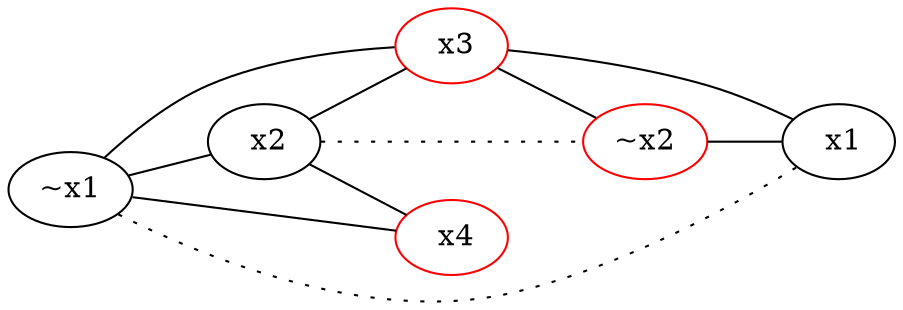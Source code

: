 strict graph {
	rankdir = LR;
	node [ color = black    ] "~x1"
	node [ color = black    ] " x2"
	node [ color = red    ] " x3"
	"~x1" -- " x2"
	" x2" -- " x3"
	" x3" -- "~x1"
	node [ color = red    ] "~x2"
	node [ color = black    ] " x1"
	node [ color = red    ] " x3"
	"~x2" -- " x1"
	" x1" -- " x3"
	" x3" -- "~x2"
	node [ color = black    ] "~x1"
	node [ color = black    ] " x2"
	node [ color = red    ] " x4"
	"~x1" -- " x2"
	" x2" -- " x4"
	" x4" -- "~x1"
	" x2" -- "~x2" [ style = dotted ]
	" x1" -- "~x1" [ style = dotted ]
}